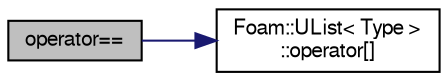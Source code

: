 digraph "operator=="
{
  bgcolor="transparent";
  edge [fontname="FreeSans",fontsize="10",labelfontname="FreeSans",labelfontsize="10"];
  node [fontname="FreeSans",fontsize="10",shape=record];
  rankdir="LR";
  Node1 [label="operator==",height=0.2,width=0.4,color="black", fillcolor="grey75", style="filled" fontcolor="black"];
  Node1 -> Node2 [color="midnightblue",fontsize="10",style="solid",fontname="FreeSans"];
  Node2 [label="Foam::UList\< Type \>\l::operator[]",height=0.2,width=0.4,color="black",URL="$a02659.html#a851e28f7788bbc82f5a4aa9f0efdefe4",tooltip="Return element of UList. "];
}
